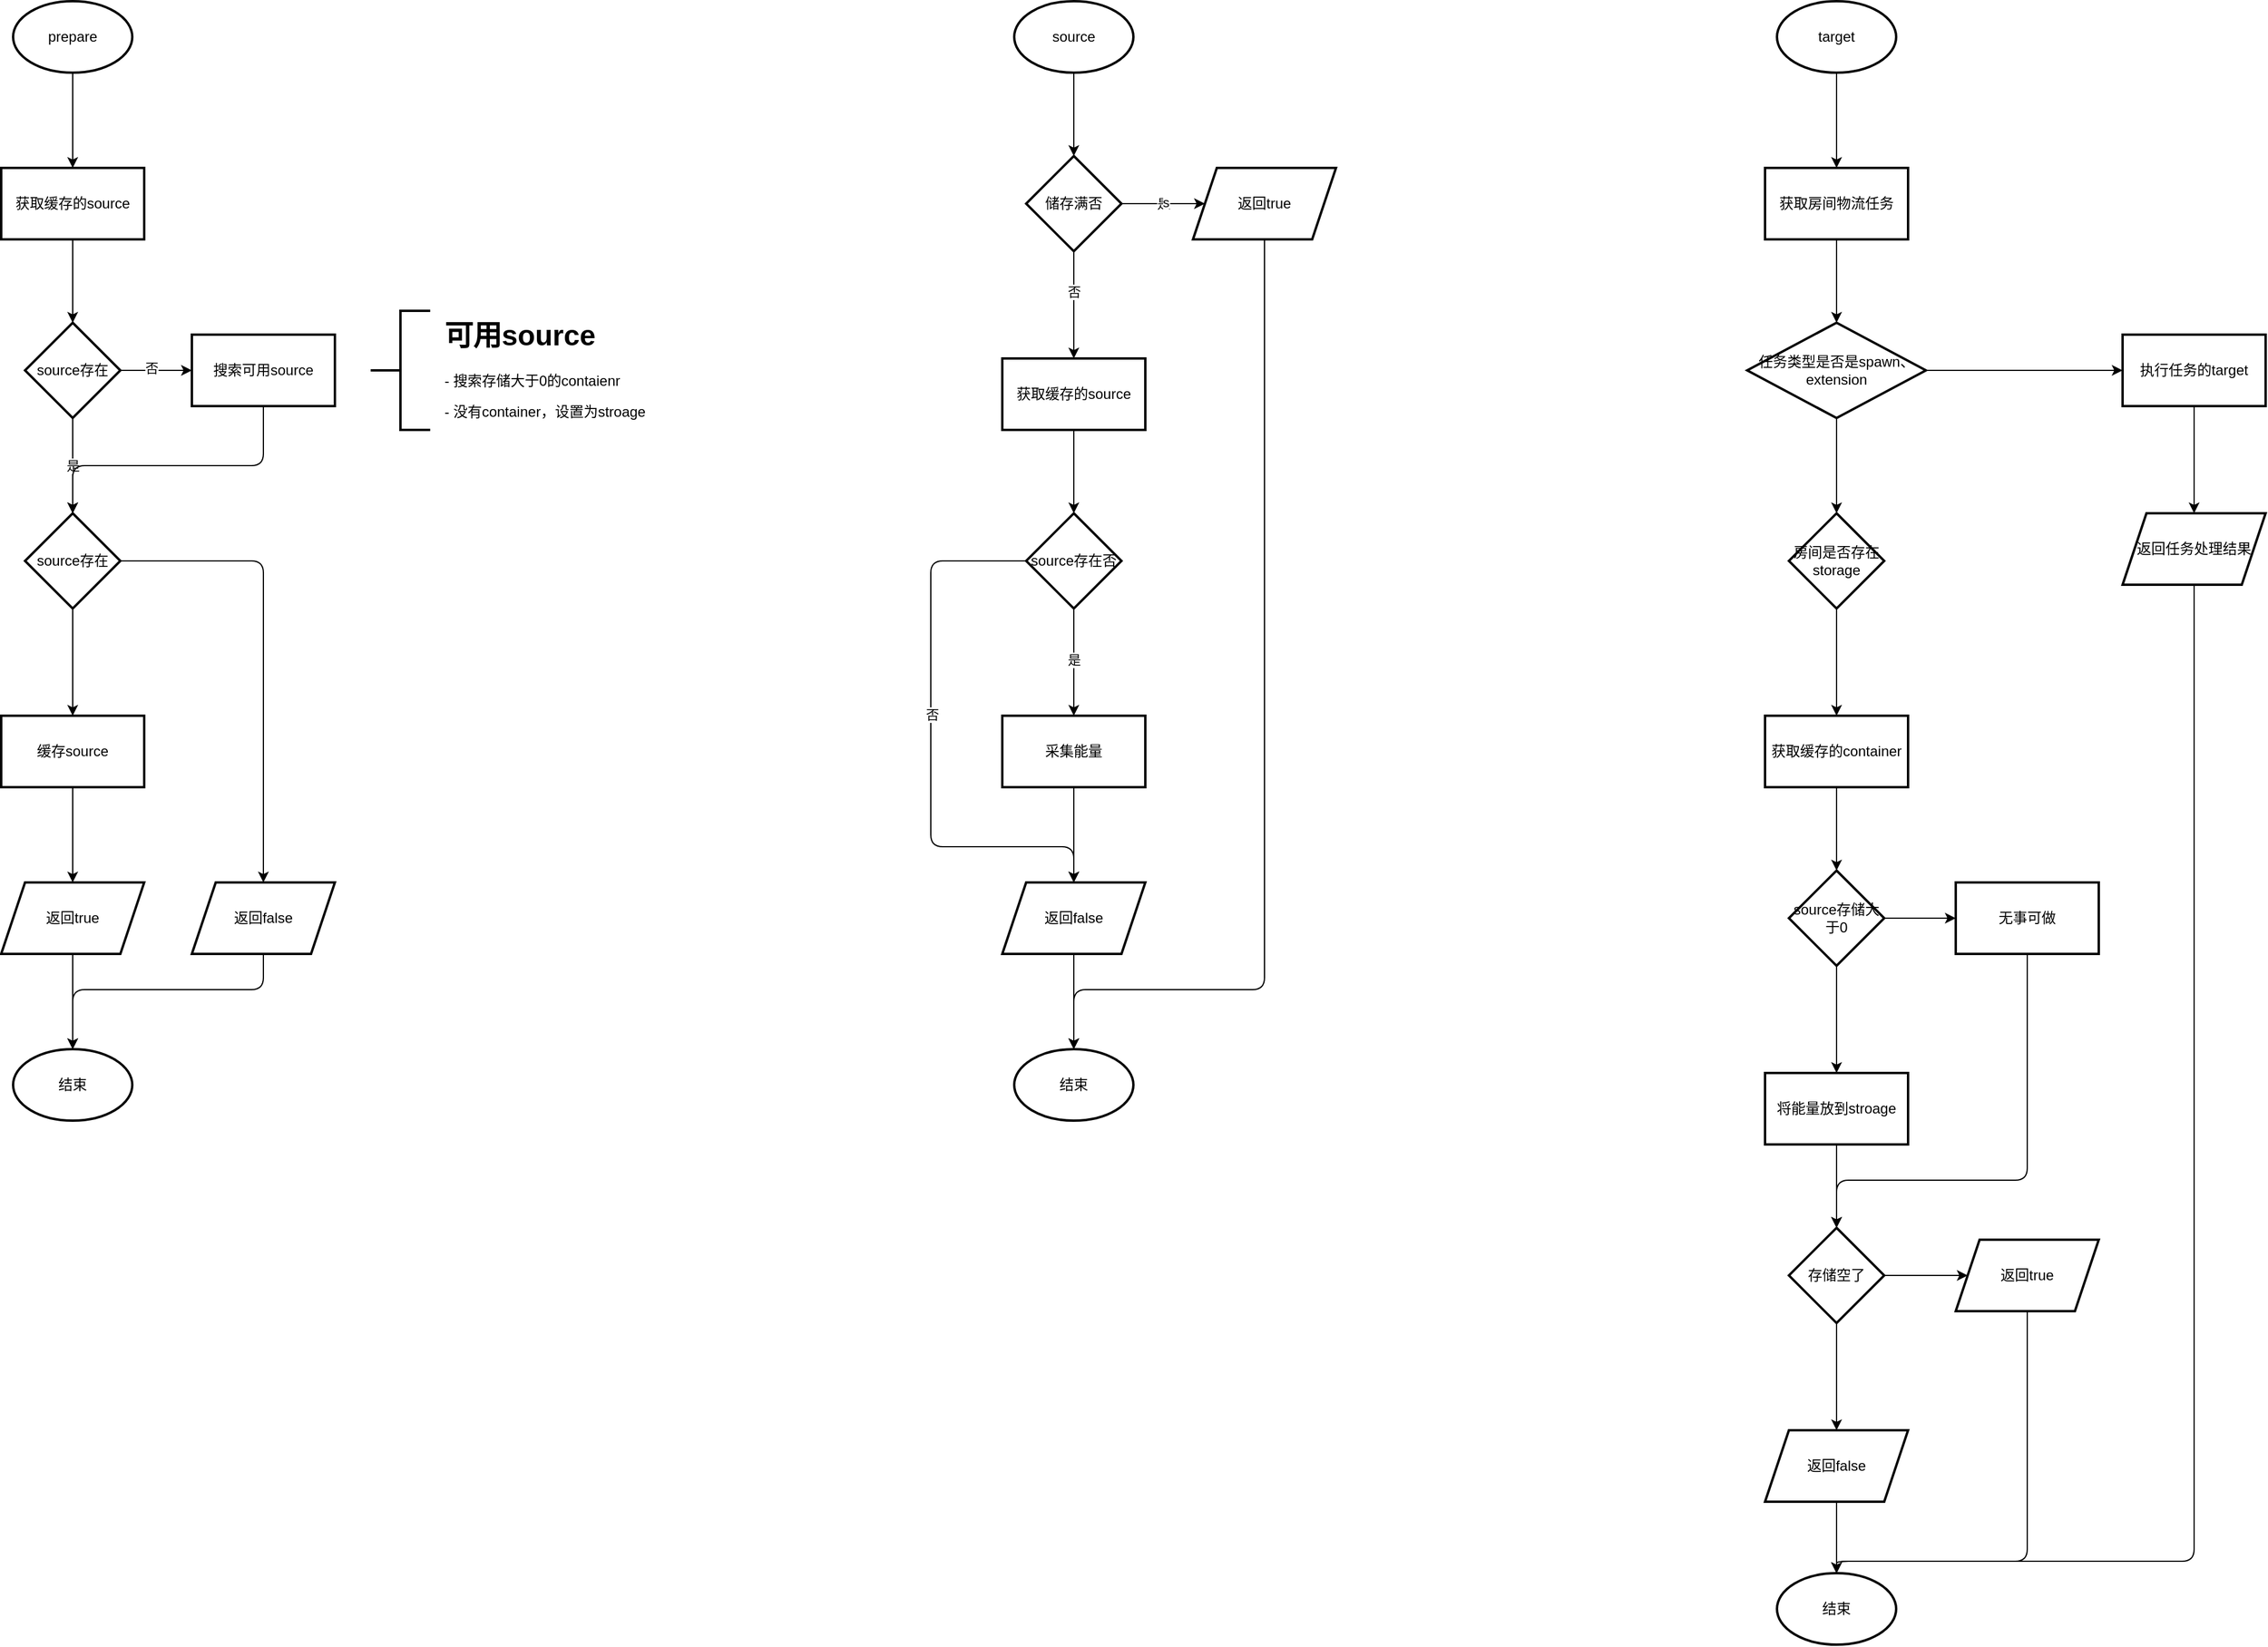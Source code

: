 <mxfile>
    <diagram id="z8Gytoyopy_x9joeTTBz" name="第 1 页">
        <mxGraphModel dx="998" dy="787" grid="1" gridSize="10" guides="1" tooltips="1" connect="1" arrows="1" fold="1" page="1" pageScale="1" pageWidth="3300" pageHeight="4681" math="0" shadow="0">
            <root>
                <mxCell id="0"/>
                <mxCell id="1" parent="0"/>
                <mxCell id="4" value="" style="edgeStyle=none;html=1;" edge="1" parent="1" source="2" target="3">
                    <mxGeometry relative="1" as="geometry"/>
                </mxCell>
                <mxCell id="2" value="prepare" style="strokeWidth=2;html=1;shape=mxgraph.flowchart.start_1;whiteSpace=wrap;" vertex="1" parent="1">
                    <mxGeometry x="190" y="50" width="100" height="60" as="geometry"/>
                </mxCell>
                <mxCell id="6" value="" style="edgeStyle=none;html=1;" edge="1" parent="1" source="3" target="5">
                    <mxGeometry relative="1" as="geometry"/>
                </mxCell>
                <mxCell id="3" value="获取缓存的source" style="whiteSpace=wrap;html=1;strokeWidth=2;" vertex="1" parent="1">
                    <mxGeometry x="180" y="190" width="120" height="60" as="geometry"/>
                </mxCell>
                <mxCell id="8" value="" style="edgeStyle=none;html=1;" edge="1" parent="1" source="5" target="7">
                    <mxGeometry relative="1" as="geometry"/>
                </mxCell>
                <mxCell id="24" value="否" style="edgeLabel;html=1;align=center;verticalAlign=middle;resizable=0;points=[];" vertex="1" connectable="0" parent="8">
                    <mxGeometry x="-0.133" y="2" relative="1" as="geometry">
                        <mxPoint as="offset"/>
                    </mxGeometry>
                </mxCell>
                <mxCell id="12" value="是" style="edgeStyle=none;html=1;" edge="1" parent="1" source="5" target="11">
                    <mxGeometry relative="1" as="geometry"/>
                </mxCell>
                <mxCell id="5" value="source存在" style="rhombus;whiteSpace=wrap;html=1;strokeWidth=2;" vertex="1" parent="1">
                    <mxGeometry x="200" y="320" width="80" height="80" as="geometry"/>
                </mxCell>
                <mxCell id="19" style="edgeStyle=none;html=1;" edge="1" parent="1" source="7" target="11">
                    <mxGeometry relative="1" as="geometry">
                        <mxPoint x="140" y="440" as="targetPoint"/>
                        <Array as="points">
                            <mxPoint x="400" y="440"/>
                            <mxPoint x="240" y="440"/>
                        </Array>
                    </mxGeometry>
                </mxCell>
                <mxCell id="7" value="搜索可用source" style="whiteSpace=wrap;html=1;strokeWidth=2;" vertex="1" parent="1">
                    <mxGeometry x="340" y="330" width="120" height="60" as="geometry"/>
                </mxCell>
                <mxCell id="9" value="" style="strokeWidth=2;html=1;shape=mxgraph.flowchart.annotation_2;align=left;labelPosition=right;pointerEvents=1;" vertex="1" parent="1">
                    <mxGeometry x="490" y="310" width="50" height="100" as="geometry"/>
                </mxCell>
                <mxCell id="10" value="&lt;h1 style=&quot;margin-top: 0px;&quot;&gt;可用source&lt;/h1&gt;&lt;p&gt;- 搜索存储大于0的contaienr&lt;/p&gt;&lt;p&gt;- 没有container，设置为stroage&lt;/p&gt;" style="text;html=1;whiteSpace=wrap;overflow=hidden;rounded=0;" vertex="1" parent="1">
                    <mxGeometry x="550" y="310" width="180" height="100" as="geometry"/>
                </mxCell>
                <mxCell id="14" value="" style="edgeStyle=none;html=1;" edge="1" parent="1" source="11" target="13">
                    <mxGeometry relative="1" as="geometry"/>
                </mxCell>
                <mxCell id="20" style="edgeStyle=none;html=1;" edge="1" parent="1" source="11" target="22">
                    <mxGeometry relative="1" as="geometry">
                        <mxPoint x="400" y="720" as="targetPoint"/>
                        <Array as="points">
                            <mxPoint x="400" y="520"/>
                        </Array>
                    </mxGeometry>
                </mxCell>
                <mxCell id="11" value="source存在" style="rhombus;whiteSpace=wrap;html=1;strokeWidth=2;" vertex="1" parent="1">
                    <mxGeometry x="200" y="480" width="80" height="80" as="geometry"/>
                </mxCell>
                <mxCell id="16" value="" style="edgeStyle=none;html=1;" edge="1" parent="1" source="13" target="15">
                    <mxGeometry relative="1" as="geometry"/>
                </mxCell>
                <mxCell id="13" value="缓存source" style="whiteSpace=wrap;html=1;strokeWidth=2;" vertex="1" parent="1">
                    <mxGeometry x="180" y="650" width="120" height="60" as="geometry"/>
                </mxCell>
                <mxCell id="18" style="edgeStyle=none;html=1;" edge="1" parent="1" source="15" target="17">
                    <mxGeometry relative="1" as="geometry"/>
                </mxCell>
                <mxCell id="15" value="返回true" style="shape=parallelogram;perimeter=parallelogramPerimeter;whiteSpace=wrap;html=1;fixedSize=1;strokeWidth=2;" vertex="1" parent="1">
                    <mxGeometry x="180" y="790" width="120" height="60" as="geometry"/>
                </mxCell>
                <mxCell id="17" value="结束" style="strokeWidth=2;html=1;shape=mxgraph.flowchart.start_1;whiteSpace=wrap;" vertex="1" parent="1">
                    <mxGeometry x="190" y="930" width="100" height="60" as="geometry"/>
                </mxCell>
                <mxCell id="23" style="edgeStyle=none;html=1;" edge="1" parent="1" source="22" target="17">
                    <mxGeometry relative="1" as="geometry">
                        <mxPoint x="130" y="880" as="targetPoint"/>
                        <Array as="points">
                            <mxPoint x="400" y="880"/>
                            <mxPoint x="240" y="880"/>
                        </Array>
                    </mxGeometry>
                </mxCell>
                <mxCell id="22" value="返回false" style="shape=parallelogram;perimeter=parallelogramPerimeter;whiteSpace=wrap;html=1;fixedSize=1;strokeWidth=2;" vertex="1" parent="1">
                    <mxGeometry x="340" y="790" width="120" height="60" as="geometry"/>
                </mxCell>
                <mxCell id="28" value="" style="edgeStyle=none;html=1;" edge="1" parent="1" source="26" target="27">
                    <mxGeometry relative="1" as="geometry"/>
                </mxCell>
                <mxCell id="26" value="source" style="strokeWidth=2;html=1;shape=mxgraph.flowchart.start_1;whiteSpace=wrap;" vertex="1" parent="1">
                    <mxGeometry x="1030" y="50" width="100" height="60" as="geometry"/>
                </mxCell>
                <mxCell id="32" value="是" style="edgeStyle=none;html=1;" edge="1" parent="1" source="27" target="31">
                    <mxGeometry relative="1" as="geometry"/>
                </mxCell>
                <mxCell id="50" value="s" style="edgeLabel;html=1;align=center;verticalAlign=middle;resizable=0;points=[];" vertex="1" connectable="0" parent="32">
                    <mxGeometry x="0.057" y="1" relative="1" as="geometry">
                        <mxPoint as="offset"/>
                    </mxGeometry>
                </mxCell>
                <mxCell id="36" value="" style="edgeStyle=none;html=1;" edge="1" parent="1" source="27" target="35">
                    <mxGeometry relative="1" as="geometry"/>
                </mxCell>
                <mxCell id="49" value="否" style="edgeLabel;html=1;align=center;verticalAlign=middle;resizable=0;points=[];" vertex="1" connectable="0" parent="36">
                    <mxGeometry x="-0.244" relative="1" as="geometry">
                        <mxPoint as="offset"/>
                    </mxGeometry>
                </mxCell>
                <mxCell id="27" value="储存满否" style="rhombus;whiteSpace=wrap;html=1;strokeWidth=2;" vertex="1" parent="1">
                    <mxGeometry x="1040" y="180" width="80" height="80" as="geometry"/>
                </mxCell>
                <mxCell id="45" style="edgeStyle=none;html=1;" edge="1" parent="1" source="31" target="43">
                    <mxGeometry relative="1" as="geometry">
                        <mxPoint x="870" y="880" as="targetPoint"/>
                        <Array as="points">
                            <mxPoint x="1240" y="880"/>
                            <mxPoint x="1080" y="880"/>
                        </Array>
                    </mxGeometry>
                </mxCell>
                <mxCell id="31" value="返回true" style="shape=parallelogram;perimeter=parallelogramPerimeter;whiteSpace=wrap;html=1;fixedSize=1;strokeWidth=2;" vertex="1" parent="1">
                    <mxGeometry x="1180" y="190" width="120" height="60" as="geometry"/>
                </mxCell>
                <mxCell id="38" value="" style="edgeStyle=none;html=1;" edge="1" parent="1" source="35" target="37">
                    <mxGeometry relative="1" as="geometry"/>
                </mxCell>
                <mxCell id="35" value="获取缓存的source" style="whiteSpace=wrap;html=1;strokeWidth=2;" vertex="1" parent="1">
                    <mxGeometry x="1020" y="350" width="120" height="60" as="geometry"/>
                </mxCell>
                <mxCell id="40" value="" style="edgeStyle=none;html=1;" edge="1" parent="1" source="37" target="39">
                    <mxGeometry relative="1" as="geometry"/>
                </mxCell>
                <mxCell id="46" value="是" style="edgeLabel;html=1;align=center;verticalAlign=middle;resizable=0;points=[];" vertex="1" connectable="0" parent="40">
                    <mxGeometry x="-0.044" relative="1" as="geometry">
                        <mxPoint as="offset"/>
                    </mxGeometry>
                </mxCell>
                <mxCell id="47" style="edgeStyle=none;html=1;" edge="1" parent="1" source="37" target="41">
                    <mxGeometry relative="1" as="geometry">
                        <mxPoint x="1140" y="760" as="targetPoint"/>
                        <Array as="points">
                            <mxPoint x="960" y="520"/>
                            <mxPoint x="960" y="760"/>
                            <mxPoint x="1080" y="760"/>
                        </Array>
                    </mxGeometry>
                </mxCell>
                <mxCell id="48" value="否" style="edgeLabel;html=1;align=center;verticalAlign=middle;resizable=0;points=[];" vertex="1" connectable="0" parent="47">
                    <mxGeometry x="-0.111" y="1" relative="1" as="geometry">
                        <mxPoint as="offset"/>
                    </mxGeometry>
                </mxCell>
                <mxCell id="37" value="source存在否" style="rhombus;whiteSpace=wrap;html=1;strokeWidth=2;" vertex="1" parent="1">
                    <mxGeometry x="1040" y="480" width="80" height="80" as="geometry"/>
                </mxCell>
                <mxCell id="42" value="" style="edgeStyle=none;html=1;" edge="1" parent="1" source="39" target="41">
                    <mxGeometry relative="1" as="geometry"/>
                </mxCell>
                <mxCell id="39" value="采集能量" style="whiteSpace=wrap;html=1;strokeWidth=2;" vertex="1" parent="1">
                    <mxGeometry x="1020" y="650" width="120" height="60" as="geometry"/>
                </mxCell>
                <mxCell id="44" style="edgeStyle=none;html=1;" edge="1" parent="1" source="41" target="43">
                    <mxGeometry relative="1" as="geometry"/>
                </mxCell>
                <mxCell id="41" value="返回false" style="shape=parallelogram;perimeter=parallelogramPerimeter;whiteSpace=wrap;html=1;fixedSize=1;strokeWidth=2;" vertex="1" parent="1">
                    <mxGeometry x="1020" y="790" width="120" height="60" as="geometry"/>
                </mxCell>
                <mxCell id="43" value="结束" style="strokeWidth=2;html=1;shape=mxgraph.flowchart.start_1;whiteSpace=wrap;" vertex="1" parent="1">
                    <mxGeometry x="1030" y="930" width="100" height="60" as="geometry"/>
                </mxCell>
                <mxCell id="53" value="" style="edgeStyle=none;html=1;" edge="1" parent="1" source="51" target="52">
                    <mxGeometry relative="1" as="geometry"/>
                </mxCell>
                <mxCell id="51" value="target" style="strokeWidth=2;html=1;shape=mxgraph.flowchart.start_1;whiteSpace=wrap;" vertex="1" parent="1">
                    <mxGeometry x="1670" y="50" width="100" height="60" as="geometry"/>
                </mxCell>
                <mxCell id="55" value="" style="edgeStyle=none;html=1;" edge="1" parent="1" source="52" target="54">
                    <mxGeometry relative="1" as="geometry"/>
                </mxCell>
                <mxCell id="52" value="获取房间物流任务" style="whiteSpace=wrap;html=1;strokeWidth=2;" vertex="1" parent="1">
                    <mxGeometry x="1660" y="190" width="120" height="60" as="geometry"/>
                </mxCell>
                <mxCell id="64" value="" style="edgeStyle=none;html=1;" edge="1" parent="1" source="54" target="63">
                    <mxGeometry relative="1" as="geometry"/>
                </mxCell>
                <mxCell id="68" value="" style="edgeStyle=none;html=1;" edge="1" parent="1" source="54" target="67">
                    <mxGeometry relative="1" as="geometry"/>
                </mxCell>
                <mxCell id="54" value="任务类型是否是spawn、extension" style="rhombus;whiteSpace=wrap;html=1;strokeWidth=2;" vertex="1" parent="1">
                    <mxGeometry x="1645" y="320" width="150" height="80" as="geometry"/>
                </mxCell>
                <mxCell id="66" value="" style="edgeStyle=none;html=1;" edge="1" parent="1" source="63" target="65">
                    <mxGeometry relative="1" as="geometry"/>
                </mxCell>
                <mxCell id="63" value="执行任务的target" style="whiteSpace=wrap;html=1;strokeWidth=2;" vertex="1" parent="1">
                    <mxGeometry x="1960" y="330" width="120" height="60" as="geometry"/>
                </mxCell>
                <mxCell id="86" style="edgeStyle=none;html=1;" edge="1" parent="1" source="65" target="83">
                    <mxGeometry relative="1" as="geometry">
                        <mxPoint x="1600" y="1360" as="targetPoint"/>
                        <Array as="points">
                            <mxPoint x="2020" y="1360"/>
                            <mxPoint x="1720" y="1360"/>
                        </Array>
                    </mxGeometry>
                </mxCell>
                <mxCell id="65" value="返回任务处理结果" style="shape=parallelogram;perimeter=parallelogramPerimeter;whiteSpace=wrap;html=1;fixedSize=1;strokeWidth=2;" vertex="1" parent="1">
                    <mxGeometry x="1960" y="480" width="120" height="60" as="geometry"/>
                </mxCell>
                <mxCell id="70" value="" style="edgeStyle=none;html=1;" edge="1" parent="1" source="67" target="69">
                    <mxGeometry relative="1" as="geometry"/>
                </mxCell>
                <mxCell id="67" value="房间是否存在storage" style="rhombus;whiteSpace=wrap;html=1;strokeWidth=2;" vertex="1" parent="1">
                    <mxGeometry x="1680" y="480" width="80" height="80" as="geometry"/>
                </mxCell>
                <mxCell id="72" value="" style="edgeStyle=none;html=1;" edge="1" parent="1" source="69" target="71">
                    <mxGeometry relative="1" as="geometry"/>
                </mxCell>
                <mxCell id="69" value="获取缓存的container" style="whiteSpace=wrap;html=1;strokeWidth=2;" vertex="1" parent="1">
                    <mxGeometry x="1660" y="650" width="120" height="60" as="geometry"/>
                </mxCell>
                <mxCell id="74" value="" style="edgeStyle=none;html=1;" edge="1" parent="1" source="71" target="73">
                    <mxGeometry relative="1" as="geometry"/>
                </mxCell>
                <mxCell id="76" value="" style="edgeStyle=none;html=1;" edge="1" parent="1" source="71" target="75">
                    <mxGeometry relative="1" as="geometry"/>
                </mxCell>
                <mxCell id="71" value="source存储大于0" style="rhombus;whiteSpace=wrap;html=1;strokeWidth=2;" vertex="1" parent="1">
                    <mxGeometry x="1680" y="780" width="80" height="80" as="geometry"/>
                </mxCell>
                <mxCell id="78" value="" style="edgeStyle=none;html=1;" edge="1" parent="1" source="73" target="77">
                    <mxGeometry relative="1" as="geometry"/>
                </mxCell>
                <mxCell id="73" value="将能量放到stroage" style="whiteSpace=wrap;html=1;strokeWidth=2;" vertex="1" parent="1">
                    <mxGeometry x="1660" y="950" width="120" height="60" as="geometry"/>
                </mxCell>
                <mxCell id="87" style="edgeStyle=none;html=1;" edge="1" parent="1" source="75" target="77">
                    <mxGeometry relative="1" as="geometry">
                        <mxPoint x="1600" y="1040" as="targetPoint"/>
                        <Array as="points">
                            <mxPoint x="1880" y="1040"/>
                            <mxPoint x="1720" y="1040"/>
                        </Array>
                    </mxGeometry>
                </mxCell>
                <mxCell id="75" value="无事可做" style="whiteSpace=wrap;html=1;strokeWidth=2;" vertex="1" parent="1">
                    <mxGeometry x="1820" y="790" width="120" height="60" as="geometry"/>
                </mxCell>
                <mxCell id="80" value="" style="edgeStyle=none;html=1;" edge="1" parent="1" source="77" target="79">
                    <mxGeometry relative="1" as="geometry"/>
                </mxCell>
                <mxCell id="82" value="" style="edgeStyle=none;html=1;" edge="1" parent="1" source="77" target="81">
                    <mxGeometry relative="1" as="geometry"/>
                </mxCell>
                <mxCell id="77" value="存储空了" style="rhombus;whiteSpace=wrap;html=1;strokeWidth=2;" vertex="1" parent="1">
                    <mxGeometry x="1680" y="1080" width="80" height="80" as="geometry"/>
                </mxCell>
                <mxCell id="84" style="edgeStyle=none;html=1;" edge="1" parent="1" source="79" target="83">
                    <mxGeometry relative="1" as="geometry"/>
                </mxCell>
                <mxCell id="79" value="返回false" style="shape=parallelogram;perimeter=parallelogramPerimeter;whiteSpace=wrap;html=1;fixedSize=1;strokeWidth=2;" vertex="1" parent="1">
                    <mxGeometry x="1660" y="1250" width="120" height="60" as="geometry"/>
                </mxCell>
                <mxCell id="85" style="edgeStyle=none;html=1;" edge="1" parent="1" source="81" target="83">
                    <mxGeometry relative="1" as="geometry">
                        <mxPoint x="1540" y="1360" as="targetPoint"/>
                        <Array as="points">
                            <mxPoint x="1880" y="1360"/>
                            <mxPoint x="1720" y="1360"/>
                        </Array>
                    </mxGeometry>
                </mxCell>
                <mxCell id="81" value="返回true" style="shape=parallelogram;perimeter=parallelogramPerimeter;whiteSpace=wrap;html=1;fixedSize=1;strokeWidth=2;" vertex="1" parent="1">
                    <mxGeometry x="1820" y="1090" width="120" height="60" as="geometry"/>
                </mxCell>
                <mxCell id="83" value="结束" style="strokeWidth=2;html=1;shape=mxgraph.flowchart.start_1;whiteSpace=wrap;" vertex="1" parent="1">
                    <mxGeometry x="1670" y="1370" width="100" height="60" as="geometry"/>
                </mxCell>
            </root>
        </mxGraphModel>
    </diagram>
</mxfile>
